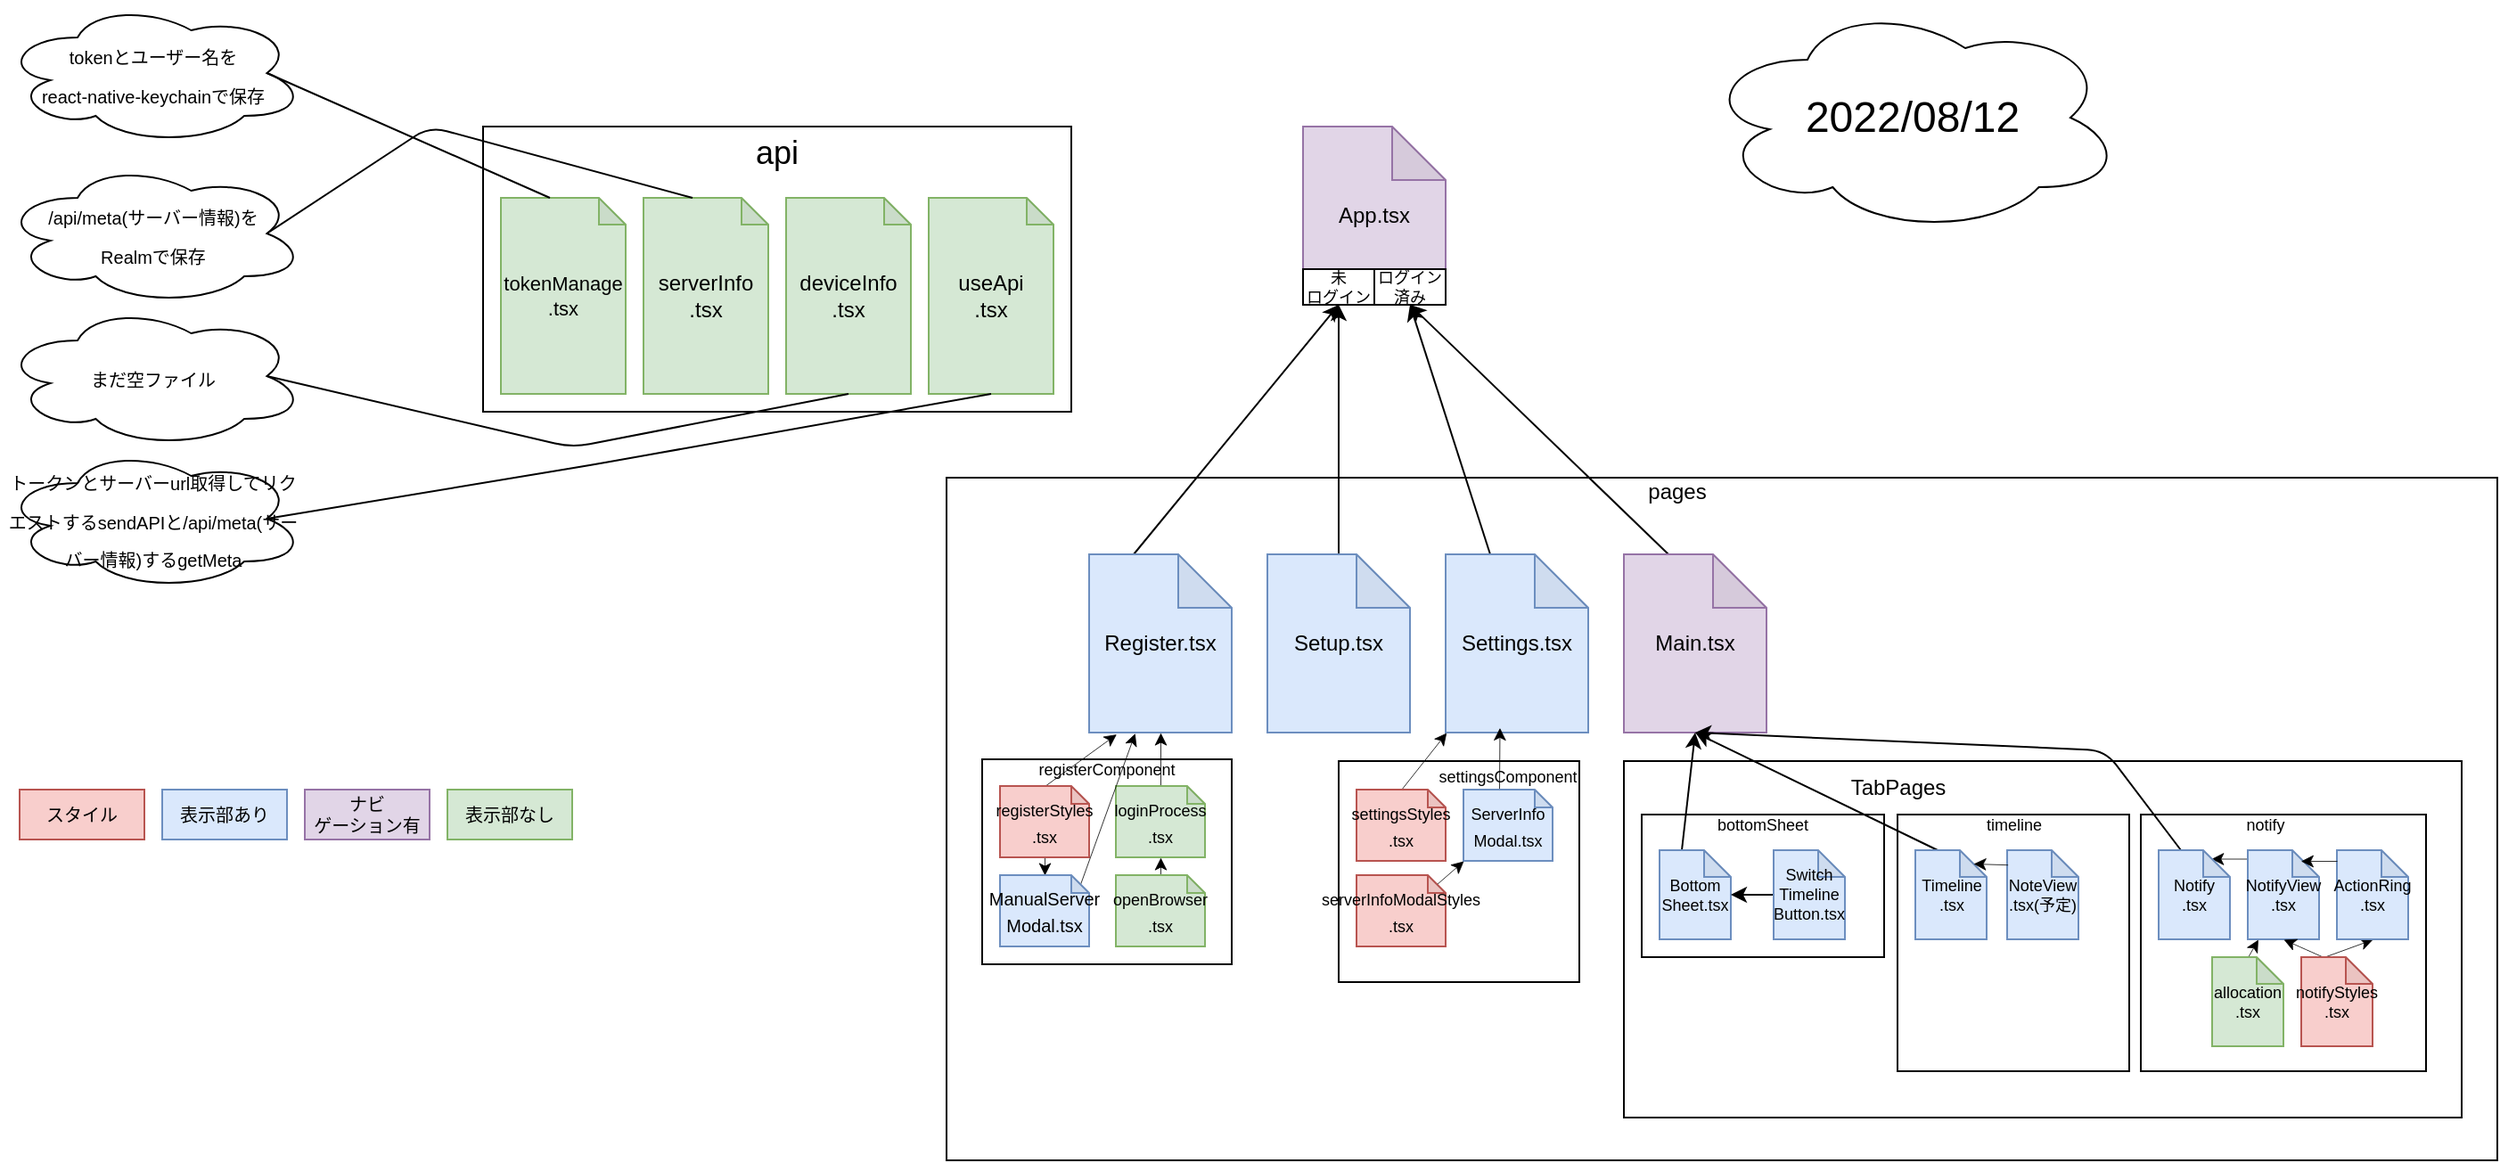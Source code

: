 <mxfile>
    <diagram id="KpKeE3IpWthlAcHVAXRT" name="ページ1">
        <mxGraphModel dx="1463" dy="304" grid="1" gridSize="10" guides="1" tooltips="1" connect="1" arrows="1" fold="1" page="1" pageScale="1" pageWidth="827" pageHeight="1169" math="0" shadow="0">
            <root>
                <mxCell id="0"/>
                <mxCell id="1" parent="0"/>
                <mxCell id="8" value="" style="rounded=0;whiteSpace=wrap;html=1;" parent="1" vertex="1">
                    <mxGeometry x="-120" y="337" width="870" height="383" as="geometry"/>
                </mxCell>
                <mxCell id="5" value="App.tsx" style="shape=note;whiteSpace=wrap;html=1;backgroundOutline=1;darkOpacity=0.05;fillColor=#e1d5e7;strokeColor=#9673a6;" parent="1" vertex="1">
                    <mxGeometry x="80" y="140" width="80" height="100" as="geometry"/>
                </mxCell>
                <mxCell id="6" value="" style="rounded=0;whiteSpace=wrap;html=1;" parent="1" vertex="1">
                    <mxGeometry x="260" y="496" width="470" height="200" as="geometry"/>
                </mxCell>
                <mxCell id="7" value="TabPages" style="text;html=1;strokeColor=none;fillColor=none;align=center;verticalAlign=middle;whiteSpace=wrap;rounded=0;" parent="1" vertex="1">
                    <mxGeometry x="384" y="496" width="60" height="30" as="geometry"/>
                </mxCell>
                <mxCell id="9" value="pages" style="text;html=1;strokeColor=none;fillColor=none;align=center;verticalAlign=middle;whiteSpace=wrap;rounded=0;" parent="1" vertex="1">
                    <mxGeometry x="260" y="330" width="60" height="30" as="geometry"/>
                </mxCell>
                <mxCell id="19" style="edgeStyle=none;html=1;exitX=0;exitY=0;exitDx=25;exitDy=0;exitPerimeter=0;entryX=0.5;entryY=1;entryDx=0;entryDy=0;fontSize=12;" parent="1" source="10" target="71" edge="1">
                    <mxGeometry relative="1" as="geometry"/>
                </mxCell>
                <mxCell id="10" value="Settings.tsx" style="shape=note;whiteSpace=wrap;html=1;backgroundOutline=1;darkOpacity=0.05;fillColor=#dae8fc;strokeColor=#6c8ebf;" parent="1" vertex="1">
                    <mxGeometry x="160" y="380" width="80" height="100" as="geometry"/>
                </mxCell>
                <mxCell id="11" value="" style="rounded=0;whiteSpace=wrap;html=1;" parent="1" vertex="1">
                    <mxGeometry x="100" y="496" width="135" height="124" as="geometry"/>
                </mxCell>
                <mxCell id="14" style="edgeStyle=none;html=1;exitX=0;exitY=0;exitDx=20;exitDy=0;exitPerimeter=0;entryX=0.378;entryY=0.972;entryDx=0;entryDy=0;entryPerimeter=0;fontSize=9;strokeWidth=0.4;" parent="1" source="12" target="10" edge="1">
                    <mxGeometry relative="1" as="geometry">
                        <Array as="points"/>
                    </mxGeometry>
                </mxCell>
                <mxCell id="12" value="&lt;font style=&quot;font-size: 9px&quot;&gt;ServerInfo&lt;br&gt;Modal.tsx&lt;/font&gt;" style="shape=note;whiteSpace=wrap;html=1;backgroundOutline=1;darkOpacity=0.05;size=10;fillColor=#dae8fc;strokeColor=#6c8ebf;" parent="1" vertex="1">
                    <mxGeometry x="170" y="512" width="50" height="40" as="geometry"/>
                </mxCell>
                <mxCell id="13" value="&lt;font style=&quot;font-size: 9px&quot;&gt;settingsComponent&lt;/font&gt;" style="text;html=1;strokeColor=none;fillColor=none;align=center;verticalAlign=middle;whiteSpace=wrap;rounded=0;" parent="1" vertex="1">
                    <mxGeometry x="165" y="488" width="60" height="32" as="geometry"/>
                </mxCell>
                <mxCell id="20" style="edgeStyle=none;html=1;exitX=0;exitY=0;exitDx=25;exitDy=0;exitPerimeter=0;entryX=0.5;entryY=1;entryDx=0;entryDy=0;fontSize=12;" parent="1" source="18" target="71" edge="1">
                    <mxGeometry relative="1" as="geometry"/>
                </mxCell>
                <mxCell id="18" value="&lt;font style=&quot;font-size: 12px&quot;&gt;Main.tsx&lt;/font&gt;" style="shape=note;whiteSpace=wrap;html=1;backgroundOutline=1;darkOpacity=0.05;fontSize=9;fillColor=#e1d5e7;strokeColor=#9673a6;" parent="1" vertex="1">
                    <mxGeometry x="260" y="380" width="80" height="100" as="geometry"/>
                </mxCell>
                <mxCell id="21" value="" style="rounded=0;whiteSpace=wrap;html=1;fontSize=12;" parent="1" vertex="1">
                    <mxGeometry x="270" y="526" width="136" height="80" as="geometry"/>
                </mxCell>
                <mxCell id="22" value="&lt;font style=&quot;font-size: 9px&quot;&gt;bottomSheet&lt;/font&gt;" style="text;html=1;strokeColor=none;fillColor=none;align=center;verticalAlign=middle;whiteSpace=wrap;rounded=0;fontSize=12;" parent="1" vertex="1">
                    <mxGeometry x="308" y="516" width="60" height="30" as="geometry"/>
                </mxCell>
                <mxCell id="28" style="edgeStyle=none;html=1;exitX=0;exitY=0;exitDx=12.5;exitDy=0;exitPerimeter=0;entryX=0.5;entryY=1;entryDx=0;entryDy=0;entryPerimeter=0;fontSize=9;" parent="1" source="23" target="18" edge="1">
                    <mxGeometry relative="1" as="geometry"/>
                </mxCell>
                <mxCell id="23" value="Bottom&lt;br&gt;Sheet.tsx" style="shape=note;whiteSpace=wrap;html=1;backgroundOutline=1;darkOpacity=0.05;fontSize=9;size=15;fillColor=#dae8fc;strokeColor=#6c8ebf;" parent="1" vertex="1">
                    <mxGeometry x="280" y="546" width="40" height="50" as="geometry"/>
                </mxCell>
                <mxCell id="27" style="edgeStyle=none;html=1;exitX=0;exitY=0.5;exitDx=0;exitDy=0;exitPerimeter=0;entryX=1;entryY=0.5;entryDx=0;entryDy=0;entryPerimeter=0;fontSize=9;" parent="1" source="25" target="23" edge="1">
                    <mxGeometry relative="1" as="geometry"/>
                </mxCell>
                <mxCell id="25" value="Switch&lt;br&gt;Timeline&lt;br&gt;Button.tsx" style="shape=note;whiteSpace=wrap;html=1;backgroundOutline=1;darkOpacity=0.05;fontSize=9;size=15;fillColor=#dae8fc;strokeColor=#6c8ebf;" parent="1" vertex="1">
                    <mxGeometry x="344" y="546" width="40" height="50" as="geometry"/>
                </mxCell>
                <mxCell id="29" value="" style="rounded=0;whiteSpace=wrap;html=1;fontSize=9;" parent="1" vertex="1">
                    <mxGeometry x="413.5" y="526" width="130" height="144" as="geometry"/>
                </mxCell>
                <mxCell id="32" style="edgeStyle=none;html=1;exitX=0;exitY=0;exitDx=12.5;exitDy=0;exitPerimeter=0;entryX=0.5;entryY=1;entryDx=0;entryDy=0;entryPerimeter=0;fontSize=9;" parent="1" source="30" target="18" edge="1">
                    <mxGeometry relative="1" as="geometry"/>
                </mxCell>
                <mxCell id="30" value="Timeline&lt;br&gt;.tsx" style="shape=note;whiteSpace=wrap;html=1;backgroundOutline=1;darkOpacity=0.05;fontSize=9;size=15;fillColor=#dae8fc;strokeColor=#6c8ebf;" parent="1" vertex="1">
                    <mxGeometry x="423.5" y="546" width="40" height="50" as="geometry"/>
                </mxCell>
                <mxCell id="31" value="timeline" style="text;html=1;strokeColor=none;fillColor=none;align=center;verticalAlign=middle;whiteSpace=wrap;rounded=0;fontSize=9;" parent="1" vertex="1">
                    <mxGeometry x="448.5" y="522" width="60" height="20" as="geometry"/>
                </mxCell>
                <mxCell id="34" value="" style="rounded=0;whiteSpace=wrap;html=1;fontSize=9;" parent="1" vertex="1">
                    <mxGeometry x="550" y="526" width="160" height="144" as="geometry"/>
                </mxCell>
                <mxCell id="35" value="notify" style="text;html=1;strokeColor=none;fillColor=none;align=center;verticalAlign=middle;whiteSpace=wrap;rounded=0;fontSize=9;" parent="1" vertex="1">
                    <mxGeometry x="590" y="522" width="60" height="20" as="geometry"/>
                </mxCell>
                <mxCell id="44" style="edgeStyle=none;html=1;exitX=-0.007;exitY=0.095;exitDx=0;exitDy=0;exitPerimeter=0;entryX=0.735;entryY=0.095;entryDx=0;entryDy=0;entryPerimeter=0;fontSize=9;strokeWidth=0.4;" parent="1" source="37" target="39" edge="1">
                    <mxGeometry relative="1" as="geometry">
                        <Array as="points"/>
                    </mxGeometry>
                </mxCell>
                <mxCell id="37" value="NotifyView&lt;br&gt;.tsx" style="shape=note;whiteSpace=wrap;html=1;backgroundOutline=1;darkOpacity=0.05;fontSize=9;size=15;fillColor=#dae8fc;strokeColor=#6c8ebf;" parent="1" vertex="1">
                    <mxGeometry x="610" y="546" width="40" height="50" as="geometry"/>
                </mxCell>
                <mxCell id="52" style="edgeStyle=none;curved=1;html=1;exitX=0;exitY=0;exitDx=12.5;exitDy=0;exitPerimeter=0;entryX=0.5;entryY=1;entryDx=0;entryDy=0;entryPerimeter=0;fontSize=24;strokeWidth=0.4;" parent="1" source="38" target="37" edge="1">
                    <mxGeometry relative="1" as="geometry"/>
                </mxCell>
                <mxCell id="53" style="edgeStyle=none;curved=1;html=1;exitX=0;exitY=0;exitDx=12.5;exitDy=0;exitPerimeter=0;entryX=0.5;entryY=1;entryDx=0;entryDy=0;entryPerimeter=0;fontSize=24;strokeWidth=0.4;" parent="1" source="38" target="41" edge="1">
                    <mxGeometry relative="1" as="geometry"/>
                </mxCell>
                <mxCell id="38" value="notifyStyles&lt;br&gt;.tsx" style="shape=note;whiteSpace=wrap;html=1;backgroundOutline=1;darkOpacity=0.05;fontSize=9;size=15;fillColor=#f8cecc;strokeColor=#b85450;" parent="1" vertex="1">
                    <mxGeometry x="640" y="606" width="40" height="50" as="geometry"/>
                </mxCell>
                <mxCell id="42" style="edgeStyle=none;html=1;exitX=0;exitY=0;exitDx=12.5;exitDy=0;exitPerimeter=0;entryX=0.5;entryY=1;entryDx=0;entryDy=0;entryPerimeter=0;fontSize=9;" parent="1" source="39" target="18" edge="1">
                    <mxGeometry relative="1" as="geometry">
                        <Array as="points">
                            <mxPoint x="530" y="490"/>
                        </Array>
                    </mxGeometry>
                </mxCell>
                <mxCell id="39" value="Notify&lt;br&gt;.tsx" style="shape=note;whiteSpace=wrap;html=1;backgroundOutline=1;darkOpacity=0.05;fontSize=9;size=15;fillColor=#dae8fc;strokeColor=#6c8ebf;" parent="1" vertex="1">
                    <mxGeometry x="560" y="546" width="40" height="50" as="geometry"/>
                </mxCell>
                <mxCell id="56" style="edgeStyle=none;curved=1;html=1;exitX=0.5;exitY=0;exitDx=0;exitDy=0;exitPerimeter=0;fontSize=24;strokeWidth=0.4;" parent="1" source="40" target="37" edge="1">
                    <mxGeometry relative="1" as="geometry"/>
                </mxCell>
                <mxCell id="40" value="allocation&lt;br&gt;.tsx" style="shape=note;whiteSpace=wrap;html=1;backgroundOutline=1;darkOpacity=0.05;fontSize=9;size=15;fillColor=#d5e8d4;strokeColor=#82b366;" parent="1" vertex="1">
                    <mxGeometry x="590" y="606" width="40" height="50" as="geometry"/>
                </mxCell>
                <mxCell id="41" value="ActionRing&lt;br&gt;.tsx" style="shape=note;whiteSpace=wrap;html=1;backgroundOutline=1;darkOpacity=0.05;fontSize=9;size=15;fillColor=#dae8fc;strokeColor=#6c8ebf;" parent="1" vertex="1">
                    <mxGeometry x="660" y="546" width="40" height="50" as="geometry"/>
                </mxCell>
                <mxCell id="47" value="&lt;span style=&quot;font-size: 24px&quot;&gt;2022/08/12&lt;br&gt;&lt;/span&gt;" style="ellipse;shape=cloud;whiteSpace=wrap;html=1;fontSize=9;" parent="1" vertex="1">
                    <mxGeometry x="304" y="70" width="236" height="130" as="geometry"/>
                </mxCell>
                <mxCell id="50" style="edgeStyle=none;html=1;exitX=-0.007;exitY=0.095;exitDx=0;exitDy=0;exitPerimeter=0;entryX=0.735;entryY=0.095;entryDx=0;entryDy=0;entryPerimeter=0;fontSize=9;strokeWidth=0.4;" parent="1" edge="1">
                    <mxGeometry relative="1" as="geometry">
                        <mxPoint x="660.0" y="552" as="sourcePoint"/>
                        <mxPoint x="639.68" y="552" as="targetPoint"/>
                        <Array as="points"/>
                    </mxGeometry>
                </mxCell>
                <mxCell id="57" value="" style="rounded=0;whiteSpace=wrap;html=1;fontSize=24;" parent="1" vertex="1">
                    <mxGeometry x="-380" y="140" width="330" height="160" as="geometry"/>
                </mxCell>
                <mxCell id="59" value="&lt;font style=&quot;font-size: 18px&quot;&gt;api&lt;/font&gt;" style="text;html=1;strokeColor=none;fillColor=none;align=center;verticalAlign=middle;whiteSpace=wrap;rounded=0;" parent="1" vertex="1">
                    <mxGeometry x="-245" y="140" width="60" height="30" as="geometry"/>
                </mxCell>
                <mxCell id="60" value="&lt;font style=&quot;font-size: 11px&quot;&gt;tokenManage&lt;br&gt;.tsx&lt;/font&gt;" style="shape=note;whiteSpace=wrap;html=1;backgroundOutline=1;darkOpacity=0.05;fontSize=9;size=15;fillColor=#d5e8d4;strokeColor=#82b366;" parent="1" vertex="1">
                    <mxGeometry x="-370" y="180" width="70" height="110" as="geometry"/>
                </mxCell>
                <mxCell id="61" value="&lt;font style=&quot;font-size: 12px&quot;&gt;serverInfo&lt;br&gt;.tsx&lt;/font&gt;" style="shape=note;whiteSpace=wrap;html=1;backgroundOutline=1;darkOpacity=0.05;fontSize=9;size=15;fillColor=#d5e8d4;strokeColor=#82b366;" parent="1" vertex="1">
                    <mxGeometry x="-290" y="180" width="70" height="110" as="geometry"/>
                </mxCell>
                <mxCell id="62" value="&lt;font style=&quot;font-size: 12px&quot;&gt;deviceInfo&lt;br&gt;.tsx&lt;/font&gt;" style="shape=note;whiteSpace=wrap;html=1;backgroundOutline=1;darkOpacity=0.05;fontSize=9;size=15;fillColor=#d5e8d4;strokeColor=#82b366;" parent="1" vertex="1">
                    <mxGeometry x="-210" y="180" width="70" height="110" as="geometry"/>
                </mxCell>
                <mxCell id="63" value="&lt;font style=&quot;font-size: 12px&quot;&gt;useApi&lt;br&gt;.tsx&lt;/font&gt;" style="shape=note;whiteSpace=wrap;html=1;backgroundOutline=1;darkOpacity=0.05;fontSize=9;size=15;fillColor=#d5e8d4;strokeColor=#82b366;" parent="1" vertex="1">
                    <mxGeometry x="-130" y="180" width="70" height="110" as="geometry"/>
                </mxCell>
                <mxCell id="73" style="edgeStyle=none;curved=1;html=1;exitX=0;exitY=0;exitDx=25;exitDy=0;exitPerimeter=0;entryX=0.5;entryY=1;entryDx=0;entryDy=0;fontSize=9;strokeWidth=1;" parent="1" source="65" target="72" edge="1">
                    <mxGeometry relative="1" as="geometry"/>
                </mxCell>
                <mxCell id="65" value="Register.tsx" style="shape=note;whiteSpace=wrap;html=1;backgroundOutline=1;darkOpacity=0.05;fillColor=#dae8fc;strokeColor=#6c8ebf;" parent="1" vertex="1">
                    <mxGeometry x="-40" y="380" width="80" height="100" as="geometry"/>
                </mxCell>
                <mxCell id="74" style="edgeStyle=none;curved=1;html=1;exitX=0.5;exitY=0;exitDx=0;exitDy=0;exitPerimeter=0;entryX=0.5;entryY=1;entryDx=0;entryDy=0;fontSize=9;strokeWidth=1;" parent="1" source="66" target="72" edge="1">
                    <mxGeometry relative="1" as="geometry"/>
                </mxCell>
                <mxCell id="66" value="Setup.tsx" style="shape=note;whiteSpace=wrap;html=1;backgroundOutline=1;darkOpacity=0.05;fillColor=#dae8fc;strokeColor=#6c8ebf;" parent="1" vertex="1">
                    <mxGeometry x="60" y="380" width="80" height="100" as="geometry"/>
                </mxCell>
                <mxCell id="71" value="ログイン済み" style="rounded=0;whiteSpace=wrap;html=1;fontSize=9;" parent="1" vertex="1">
                    <mxGeometry x="120" y="220" width="40" height="20" as="geometry"/>
                </mxCell>
                <mxCell id="72" value="未&lt;br&gt;ログイン" style="rounded=0;whiteSpace=wrap;html=1;fontSize=9;" parent="1" vertex="1">
                    <mxGeometry x="80" y="220" width="40" height="20" as="geometry"/>
                </mxCell>
                <mxCell id="75" value="&lt;font style=&quot;font-size: 10px&quot;&gt;tokenとユーザー名を&lt;br&gt;react-native-keychainで保存&lt;/font&gt;" style="ellipse;shape=cloud;whiteSpace=wrap;html=1;fontSize=18;" parent="1" vertex="1">
                    <mxGeometry x="-650" y="70" width="170" height="80" as="geometry"/>
                </mxCell>
                <mxCell id="76" value="&lt;font style=&quot;font-size: 10px&quot;&gt;/api/meta(サーバー情報)を&lt;br&gt;Realmで保存&lt;/font&gt;" style="ellipse;shape=cloud;whiteSpace=wrap;html=1;fontSize=18;" parent="1" vertex="1">
                    <mxGeometry x="-650" y="160" width="170" height="80" as="geometry"/>
                </mxCell>
                <mxCell id="77" value="&lt;span style=&quot;font-size: 10px&quot;&gt;まだ空ファイル&lt;/span&gt;" style="ellipse;shape=cloud;whiteSpace=wrap;html=1;fontSize=18;" parent="1" vertex="1">
                    <mxGeometry x="-650" y="240" width="170" height="80" as="geometry"/>
                </mxCell>
                <mxCell id="79" value="&lt;span style=&quot;font-size: 10px&quot;&gt;トークンとサーバーurl取得してリクエストするsendAPIと/api/meta(サーバー情報)するgetMeta&lt;/span&gt;" style="ellipse;shape=cloud;whiteSpace=wrap;html=1;fontSize=18;" parent="1" vertex="1">
                    <mxGeometry x="-650" y="320" width="170" height="80" as="geometry"/>
                </mxCell>
                <mxCell id="80" value="" style="endArrow=none;html=1;fontSize=10;strokeWidth=1;curved=1;exitX=0.875;exitY=0.5;exitDx=0;exitDy=0;exitPerimeter=0;entryX=0;entryY=0;entryDx=27.5;entryDy=0;entryPerimeter=0;" parent="1" source="75" target="60" edge="1">
                    <mxGeometry width="50" height="50" relative="1" as="geometry">
                        <mxPoint x="-390" y="110" as="sourcePoint"/>
                        <mxPoint x="-340" y="60" as="targetPoint"/>
                    </mxGeometry>
                </mxCell>
                <mxCell id="81" value="" style="endArrow=none;html=1;fontSize=10;strokeWidth=1;exitX=0.875;exitY=0.5;exitDx=0;exitDy=0;exitPerimeter=0;entryX=0;entryY=0;entryDx=27.5;entryDy=0;entryPerimeter=0;rounded=1;" parent="1" source="76" target="61" edge="1">
                    <mxGeometry width="50" height="50" relative="1" as="geometry">
                        <mxPoint x="-490" y="200" as="sourcePoint"/>
                        <mxPoint x="-331.25" y="270" as="targetPoint"/>
                        <Array as="points">
                            <mxPoint x="-410" y="140"/>
                        </Array>
                    </mxGeometry>
                </mxCell>
                <mxCell id="82" value="" style="endArrow=none;html=1;fontSize=10;strokeWidth=1;exitX=0.875;exitY=0.5;exitDx=0;exitDy=0;exitPerimeter=0;entryX=0.5;entryY=1;entryDx=0;entryDy=0;entryPerimeter=0;rounded=1;" parent="1" source="77" target="62" edge="1">
                    <mxGeometry width="50" height="50" relative="1" as="geometry">
                        <mxPoint x="-480" y="285" as="sourcePoint"/>
                        <mxPoint x="-268.75" y="320" as="targetPoint"/>
                        <Array as="points">
                            <mxPoint x="-330" y="320"/>
                        </Array>
                    </mxGeometry>
                </mxCell>
                <mxCell id="83" value="" style="endArrow=none;html=1;fontSize=10;strokeWidth=1;exitX=0.875;exitY=0.5;exitDx=0;exitDy=0;exitPerimeter=0;entryX=0.5;entryY=1;entryDx=0;entryDy=0;entryPerimeter=0;rounded=1;" parent="1" source="79" target="63" edge="1">
                    <mxGeometry width="50" height="50" relative="1" as="geometry">
                        <mxPoint x="-491.25" y="290" as="sourcePoint"/>
                        <mxPoint x="-165" y="300" as="targetPoint"/>
                        <Array as="points">
                            <mxPoint x="-320" y="330"/>
                        </Array>
                    </mxGeometry>
                </mxCell>
                <mxCell id="84" value="スタイル" style="rounded=0;whiteSpace=wrap;html=1;fontSize=10;fillColor=#f8cecc;strokeColor=#b85450;" parent="1" vertex="1">
                    <mxGeometry x="-640" y="512" width="70" height="28" as="geometry"/>
                </mxCell>
                <mxCell id="85" value="表示部あり" style="rounded=0;whiteSpace=wrap;html=1;fontSize=10;fillColor=#dae8fc;strokeColor=#6c8ebf;" parent="1" vertex="1">
                    <mxGeometry x="-560" y="512" width="70" height="28" as="geometry"/>
                </mxCell>
                <mxCell id="86" value="ナビ&lt;br&gt;ゲーション有" style="rounded=0;whiteSpace=wrap;html=1;fontSize=10;fillColor=#e1d5e7;strokeColor=#9673a6;" parent="1" vertex="1">
                    <mxGeometry x="-480" y="512" width="70" height="28" as="geometry"/>
                </mxCell>
                <mxCell id="87" value="表示部なし" style="rounded=0;whiteSpace=wrap;html=1;fontSize=10;fillColor=#d5e8d4;strokeColor=#82b366;" parent="1" vertex="1">
                    <mxGeometry x="-400" y="512" width="70" height="28" as="geometry"/>
                </mxCell>
                <mxCell id="88" value="NoteView&lt;br&gt;.tsx(予定)" style="shape=note;whiteSpace=wrap;html=1;backgroundOutline=1;darkOpacity=0.05;fontSize=9;size=15;fillColor=#dae8fc;strokeColor=#6c8ebf;" vertex="1" parent="1">
                    <mxGeometry x="475" y="546" width="40" height="50" as="geometry"/>
                </mxCell>
                <mxCell id="89" style="edgeStyle=none;html=1;entryX=0;entryY=0;entryDx=32.5;entryDy=7.5;entryPerimeter=0;fontSize=9;strokeWidth=0.4;exitX=0.008;exitY=0.162;exitDx=0;exitDy=0;exitPerimeter=0;" edge="1" parent="1" source="88" target="30">
                    <mxGeometry relative="1" as="geometry">
                        <Array as="points"/>
                        <mxPoint x="470" y="554" as="sourcePoint"/>
                        <mxPoint x="599.4" y="560.75" as="targetPoint"/>
                    </mxGeometry>
                </mxCell>
                <mxCell id="95" value="" style="rounded=0;whiteSpace=wrap;html=1;" vertex="1" parent="1">
                    <mxGeometry x="-100" y="495" width="140" height="115" as="geometry"/>
                </mxCell>
                <mxCell id="99" style="edgeStyle=none;html=1;exitX=0.5;exitY=0.5;exitDx=0;exitDy=0;exitPerimeter=0;entryX=0.5;entryY=1;entryDx=0;entryDy=0;entryPerimeter=0;strokeWidth=0.4;" edge="1" parent="1" source="94" target="65">
                    <mxGeometry relative="1" as="geometry"/>
                </mxCell>
                <mxCell id="94" value="&lt;font style=&quot;font-size: 9px&quot;&gt;loginProcess&lt;br&gt;.tsx&lt;/font&gt;" style="shape=note;whiteSpace=wrap;html=1;backgroundOutline=1;darkOpacity=0.05;size=10;fillColor=#d5e8d4;strokeColor=#82b366;" vertex="1" parent="1">
                    <mxGeometry x="-25" y="510" width="50" height="40" as="geometry"/>
                </mxCell>
                <mxCell id="96" value="&lt;font style=&quot;font-size: 9px&quot;&gt;registerComponent&lt;/font&gt;" style="text;html=1;strokeColor=none;fillColor=none;align=center;verticalAlign=middle;whiteSpace=wrap;rounded=0;" vertex="1" parent="1">
                    <mxGeometry x="-60" y="484" width="60" height="32" as="geometry"/>
                </mxCell>
                <mxCell id="98" style="edgeStyle=none;html=1;exitX=0.5;exitY=0;exitDx=0;exitDy=0;exitPerimeter=0;strokeWidth=0.4;" edge="1" parent="1" source="97" target="94">
                    <mxGeometry relative="1" as="geometry"/>
                </mxCell>
                <mxCell id="97" value="&lt;font style=&quot;font-size: 9px&quot;&gt;openBrowser&lt;br&gt;.tsx&lt;/font&gt;" style="shape=note;whiteSpace=wrap;html=1;backgroundOutline=1;darkOpacity=0.05;size=10;fillColor=#d5e8d4;strokeColor=#82b366;" vertex="1" parent="1">
                    <mxGeometry x="-25" y="560" width="50" height="40" as="geometry"/>
                </mxCell>
                <mxCell id="101" style="edgeStyle=none;html=1;exitX=0.5;exitY=0;exitDx=0;exitDy=0;exitPerimeter=0;entryX=0.19;entryY=1.008;entryDx=0;entryDy=0;entryPerimeter=0;strokeWidth=0.4;" edge="1" parent="1" source="100" target="65">
                    <mxGeometry relative="1" as="geometry"/>
                </mxCell>
                <mxCell id="104" style="edgeStyle=none;html=1;exitX=0.5;exitY=1;exitDx=0;exitDy=0;exitPerimeter=0;entryX=0.5;entryY=0;entryDx=0;entryDy=0;entryPerimeter=0;strokeWidth=0.4;" edge="1" parent="1" source="100" target="102">
                    <mxGeometry relative="1" as="geometry"/>
                </mxCell>
                <mxCell id="100" value="&lt;font style=&quot;font-size: 9px&quot;&gt;registerStyles&lt;br&gt;.tsx&lt;/font&gt;" style="shape=note;whiteSpace=wrap;html=1;backgroundOutline=1;darkOpacity=0.05;size=10;fillColor=#f8cecc;strokeColor=#b85450;" vertex="1" parent="1">
                    <mxGeometry x="-90" y="510" width="50" height="40" as="geometry"/>
                </mxCell>
                <mxCell id="103" style="edgeStyle=none;html=1;exitX=0;exitY=0;exitDx=45;exitDy=5;exitPerimeter=0;entryX=0.32;entryY=1.003;entryDx=0;entryDy=0;entryPerimeter=0;strokeWidth=0.4;" edge="1" parent="1" source="102" target="65">
                    <mxGeometry relative="1" as="geometry"/>
                </mxCell>
                <mxCell id="102" value="&lt;font size=&quot;1&quot;&gt;ManualServer&lt;br&gt;Modal.tsx&lt;br&gt;&lt;/font&gt;" style="shape=note;whiteSpace=wrap;html=1;backgroundOutline=1;darkOpacity=0.05;size=10;fillColor=#dae8fc;strokeColor=#6c8ebf;" vertex="1" parent="1">
                    <mxGeometry x="-90" y="560" width="50" height="40" as="geometry"/>
                </mxCell>
                <mxCell id="106" style="edgeStyle=none;html=1;exitX=0.5;exitY=0;exitDx=0;exitDy=0;exitPerimeter=0;strokeWidth=0.4;" edge="1" parent="1" source="105" target="10">
                    <mxGeometry relative="1" as="geometry"/>
                </mxCell>
                <mxCell id="105" value="&lt;font style=&quot;font-size: 9px&quot;&gt;settingsStyles&lt;br&gt;.tsx&lt;/font&gt;" style="shape=note;whiteSpace=wrap;html=1;backgroundOutline=1;darkOpacity=0.05;size=10;fillColor=#f8cecc;strokeColor=#b85450;" vertex="1" parent="1">
                    <mxGeometry x="110" y="512" width="50" height="40" as="geometry"/>
                </mxCell>
                <mxCell id="109" style="edgeStyle=none;html=1;exitX=0;exitY=0;exitDx=45;exitDy=5;exitPerimeter=0;entryX=0;entryY=1;entryDx=0;entryDy=0;entryPerimeter=0;strokeWidth=0.4;" edge="1" parent="1" source="108" target="12">
                    <mxGeometry relative="1" as="geometry"/>
                </mxCell>
                <mxCell id="108" value="&lt;font style=&quot;font-size: 9px&quot;&gt;serverInfoModalStyles&lt;br&gt;.tsx&lt;/font&gt;" style="shape=note;whiteSpace=wrap;html=1;backgroundOutline=1;darkOpacity=0.05;size=10;fillColor=#f8cecc;strokeColor=#b85450;" vertex="1" parent="1">
                    <mxGeometry x="110" y="560" width="50" height="40" as="geometry"/>
                </mxCell>
            </root>
        </mxGraphModel>
    </diagram>
</mxfile>